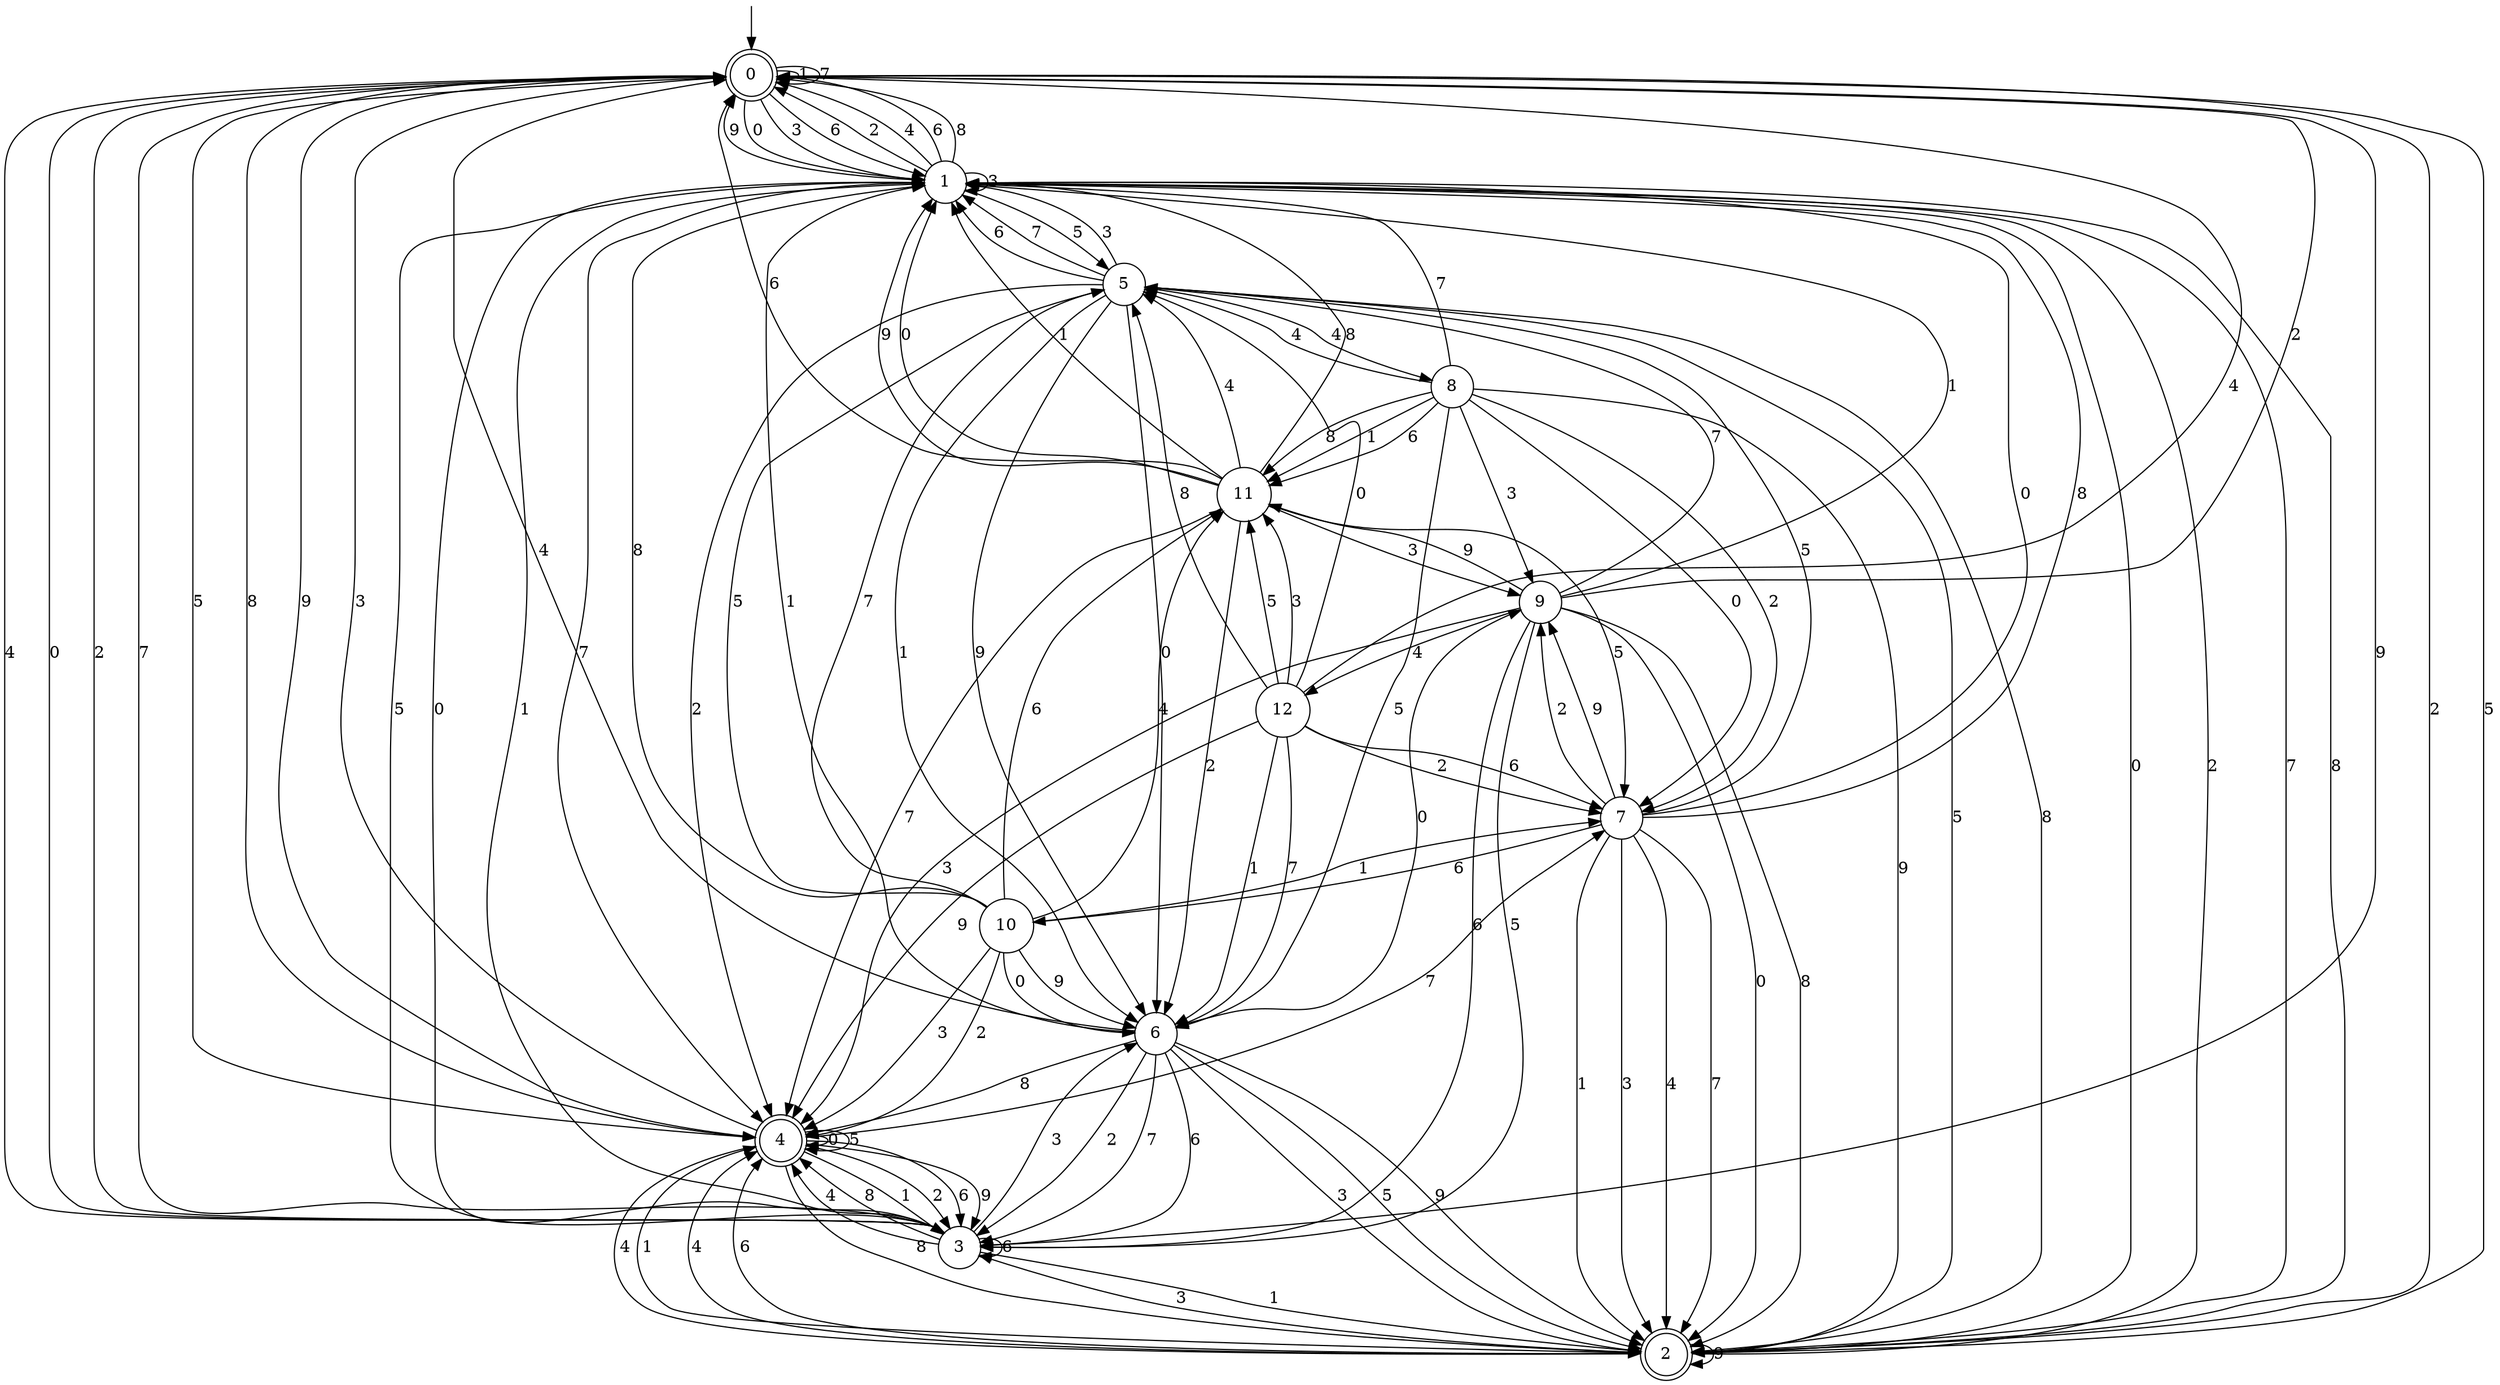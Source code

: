 digraph g {

	s0 [shape="doublecircle" label="0"];
	s1 [shape="circle" label="1"];
	s2 [shape="doublecircle" label="2"];
	s3 [shape="circle" label="3"];
	s4 [shape="doublecircle" label="4"];
	s5 [shape="circle" label="5"];
	s6 [shape="circle" label="6"];
	s7 [shape="circle" label="7"];
	s8 [shape="circle" label="8"];
	s9 [shape="circle" label="9"];
	s10 [shape="circle" label="10"];
	s11 [shape="circle" label="11"];
	s12 [shape="circle" label="12"];
	s0 -> s1 [label="0"];
	s0 -> s0 [label="1"];
	s0 -> s2 [label="2"];
	s0 -> s1 [label="3"];
	s0 -> s3 [label="4"];
	s0 -> s4 [label="5"];
	s0 -> s1 [label="6"];
	s0 -> s0 [label="7"];
	s0 -> s4 [label="8"];
	s0 -> s4 [label="9"];
	s1 -> s3 [label="0"];
	s1 -> s3 [label="1"];
	s1 -> s0 [label="2"];
	s1 -> s1 [label="3"];
	s1 -> s0 [label="4"];
	s1 -> s5 [label="5"];
	s1 -> s0 [label="6"];
	s1 -> s4 [label="7"];
	s1 -> s0 [label="8"];
	s1 -> s0 [label="9"];
	s2 -> s1 [label="0"];
	s2 -> s4 [label="1"];
	s2 -> s1 [label="2"];
	s2 -> s3 [label="3"];
	s2 -> s4 [label="4"];
	s2 -> s0 [label="5"];
	s2 -> s4 [label="6"];
	s2 -> s1 [label="7"];
	s2 -> s1 [label="8"];
	s2 -> s2 [label="9"];
	s3 -> s0 [label="0"];
	s3 -> s2 [label="1"];
	s3 -> s0 [label="2"];
	s3 -> s6 [label="3"];
	s3 -> s4 [label="4"];
	s3 -> s1 [label="5"];
	s3 -> s3 [label="6"];
	s3 -> s0 [label="7"];
	s3 -> s4 [label="8"];
	s3 -> s0 [label="9"];
	s4 -> s4 [label="0"];
	s4 -> s3 [label="1"];
	s4 -> s3 [label="2"];
	s4 -> s0 [label="3"];
	s4 -> s2 [label="4"];
	s4 -> s4 [label="5"];
	s4 -> s3 [label="6"];
	s4 -> s7 [label="7"];
	s4 -> s2 [label="8"];
	s4 -> s3 [label="9"];
	s5 -> s6 [label="0"];
	s5 -> s6 [label="1"];
	s5 -> s4 [label="2"];
	s5 -> s1 [label="3"];
	s5 -> s8 [label="4"];
	s5 -> s2 [label="5"];
	s5 -> s1 [label="6"];
	s5 -> s1 [label="7"];
	s5 -> s2 [label="8"];
	s5 -> s6 [label="9"];
	s6 -> s9 [label="0"];
	s6 -> s1 [label="1"];
	s6 -> s3 [label="2"];
	s6 -> s2 [label="3"];
	s6 -> s0 [label="4"];
	s6 -> s2 [label="5"];
	s6 -> s3 [label="6"];
	s6 -> s3 [label="7"];
	s6 -> s4 [label="8"];
	s6 -> s2 [label="9"];
	s7 -> s1 [label="0"];
	s7 -> s2 [label="1"];
	s7 -> s9 [label="2"];
	s7 -> s2 [label="3"];
	s7 -> s2 [label="4"];
	s7 -> s5 [label="5"];
	s7 -> s10 [label="6"];
	s7 -> s2 [label="7"];
	s7 -> s1 [label="8"];
	s7 -> s9 [label="9"];
	s8 -> s7 [label="0"];
	s8 -> s11 [label="1"];
	s8 -> s7 [label="2"];
	s8 -> s9 [label="3"];
	s8 -> s5 [label="4"];
	s8 -> s6 [label="5"];
	s8 -> s11 [label="6"];
	s8 -> s1 [label="7"];
	s8 -> s11 [label="8"];
	s8 -> s2 [label="9"];
	s9 -> s2 [label="0"];
	s9 -> s1 [label="1"];
	s9 -> s0 [label="2"];
	s9 -> s4 [label="3"];
	s9 -> s12 [label="4"];
	s9 -> s3 [label="5"];
	s9 -> s3 [label="6"];
	s9 -> s5 [label="7"];
	s9 -> s2 [label="8"];
	s9 -> s11 [label="9"];
	s10 -> s6 [label="0"];
	s10 -> s7 [label="1"];
	s10 -> s4 [label="2"];
	s10 -> s4 [label="3"];
	s10 -> s11 [label="4"];
	s10 -> s5 [label="5"];
	s10 -> s11 [label="6"];
	s10 -> s5 [label="7"];
	s10 -> s1 [label="8"];
	s10 -> s6 [label="9"];
	s11 -> s1 [label="0"];
	s11 -> s1 [label="1"];
	s11 -> s6 [label="2"];
	s11 -> s9 [label="3"];
	s11 -> s5 [label="4"];
	s11 -> s7 [label="5"];
	s11 -> s0 [label="6"];
	s11 -> s4 [label="7"];
	s11 -> s1 [label="8"];
	s11 -> s1 [label="9"];
	s12 -> s5 [label="0"];
	s12 -> s6 [label="1"];
	s12 -> s7 [label="2"];
	s12 -> s11 [label="3"];
	s12 -> s0 [label="4"];
	s12 -> s11 [label="5"];
	s12 -> s7 [label="6"];
	s12 -> s6 [label="7"];
	s12 -> s5 [label="8"];
	s12 -> s4 [label="9"];

__start0 [label="" shape="none" width="0" height="0"];
__start0 -> s0;

}
